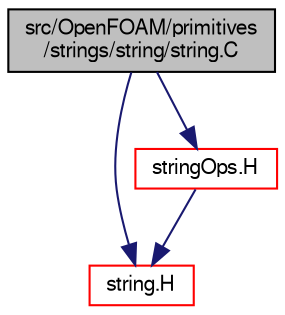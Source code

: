 digraph "src/OpenFOAM/primitives/strings/string/string.C"
{
  bgcolor="transparent";
  edge [fontname="FreeSans",fontsize="10",labelfontname="FreeSans",labelfontsize="10"];
  node [fontname="FreeSans",fontsize="10",shape=record];
  Node0 [label="src/OpenFOAM/primitives\l/strings/string/string.C",height=0.2,width=0.4,color="black", fillcolor="grey75", style="filled", fontcolor="black"];
  Node0 -> Node1 [color="midnightblue",fontsize="10",style="solid",fontname="FreeSans"];
  Node1 [label="string.H",height=0.2,width=0.4,color="red",URL="$a12638.html"];
  Node0 -> Node10 [color="midnightblue",fontsize="10",style="solid",fontname="FreeSans"];
  Node10 [label="stringOps.H",height=0.2,width=0.4,color="red",URL="$a12656.html"];
  Node10 -> Node1 [color="midnightblue",fontsize="10",style="solid",fontname="FreeSans"];
}

